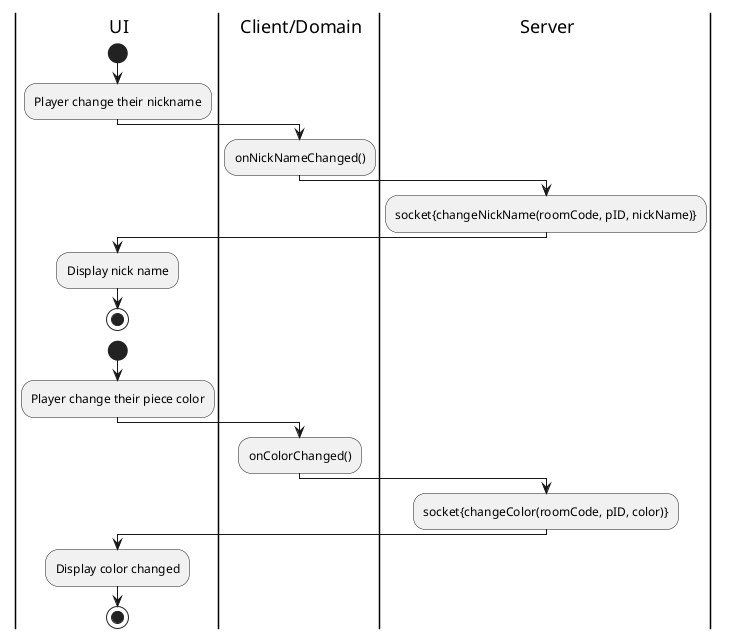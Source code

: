 @startuml JoinRoom
skinparam linetype ortho

|ui| UI
|cd| Client/Domain
|sd| Server

|ui|
start

|ui|
:Player change their nickname;

|cd| 
:onNickNameChanged();

|sd|
:socket{changeNickName(roomCode, pID, nickName)};
|ui|
:Display nick name;
stop

|ui|
start
:Player change their piece color;

|cd|
:onColorChanged();

|sd|
:socket{changeColor(roomCode, pID, color)};

|ui|
:Display color changed;

|ui|
stop


@enduml